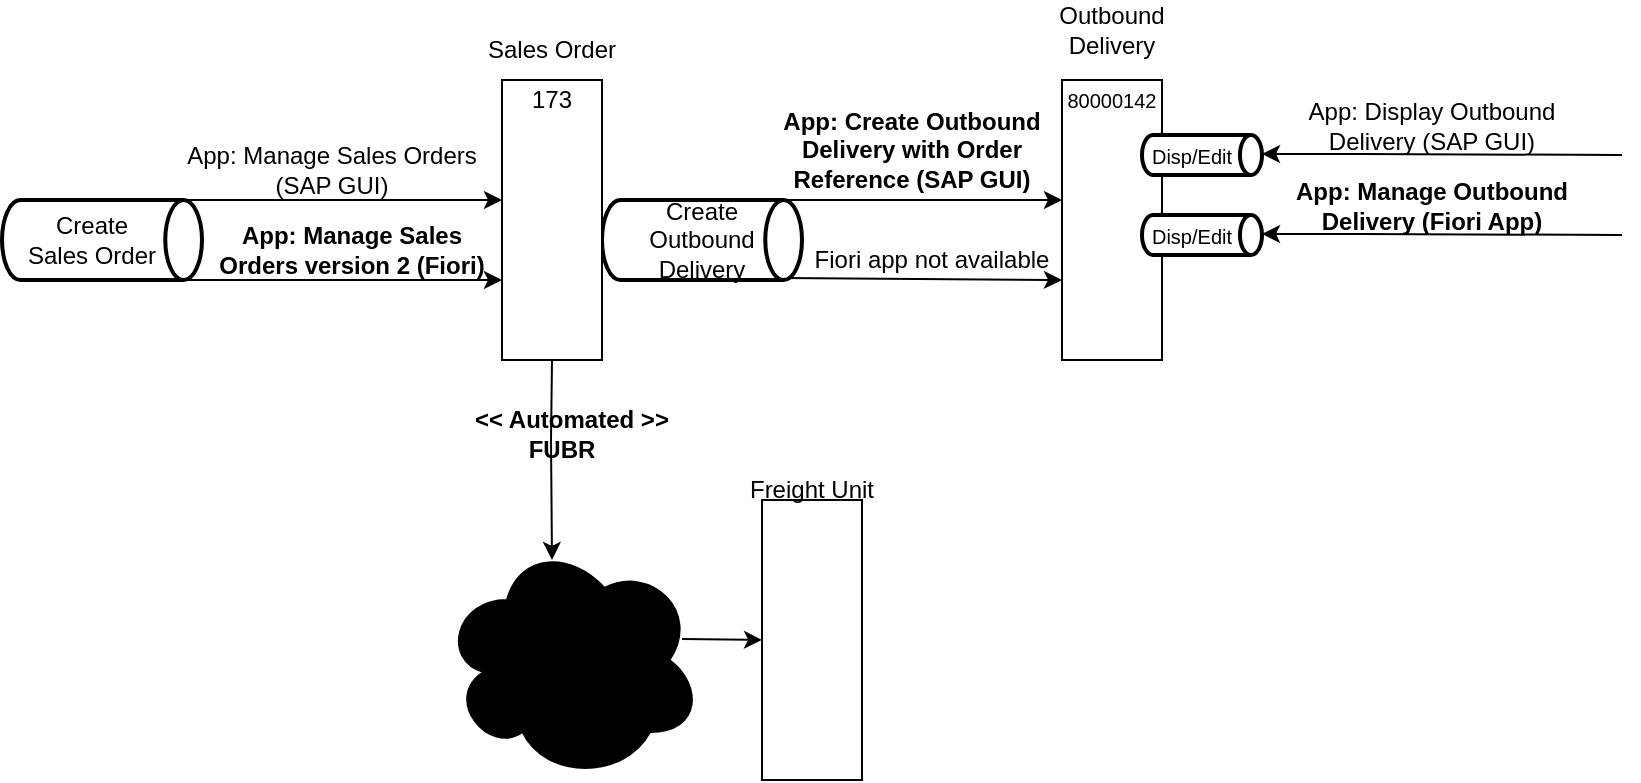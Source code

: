 <mxfile version="25.0.3">
  <diagram id="kgpKYQtTHZ0yAKxKKP6v" name="Page-1">
    <mxGraphModel dx="2306" dy="1151" grid="1" gridSize="10" guides="1" tooltips="1" connect="1" arrows="1" fold="1" page="1" pageScale="1" pageWidth="850" pageHeight="1100" math="0" shadow="0">
      <root>
        <mxCell id="0" />
        <mxCell id="1" parent="0" />
        <mxCell id="j1mRnyvPkvDkQypwrqLx-10" value="" style="endArrow=classic;html=1;rounded=0;" parent="1" edge="1">
          <mxGeometry width="50" height="50" relative="1" as="geometry">
            <mxPoint x="120" y="130" as="sourcePoint" />
            <mxPoint x="280" y="130" as="targetPoint" />
          </mxGeometry>
        </mxCell>
        <mxCell id="j1mRnyvPkvDkQypwrqLx-11" value="" style="endArrow=classic;html=1;rounded=0;exitX=0.91;exitY=1;exitDx=0;exitDy=0;exitPerimeter=0;" parent="1" source="j1mRnyvPkvDkQypwrqLx-46" edge="1">
          <mxGeometry width="50" height="50" relative="1" as="geometry">
            <mxPoint x="120" y="170" as="sourcePoint" />
            <mxPoint x="280" y="170" as="targetPoint" />
            <Array as="points">
              <mxPoint x="170" y="170" />
            </Array>
          </mxGeometry>
        </mxCell>
        <mxCell id="j1mRnyvPkvDkQypwrqLx-12" value="App: Manage Sales Orders (SAP GUI)" style="text;html=1;align=center;verticalAlign=middle;whiteSpace=wrap;rounded=0;" parent="1" vertex="1">
          <mxGeometry x="120" y="95" width="150" height="40" as="geometry" />
        </mxCell>
        <mxCell id="j1mRnyvPkvDkQypwrqLx-32" value="" style="endArrow=classic;html=1;rounded=0;entryX=1;entryY=1;entryDx=0;entryDy=0;" parent="1" target="j1mRnyvPkvDkQypwrqLx-33" edge="1">
          <mxGeometry width="50" height="50" relative="1" as="geometry">
            <mxPoint x="420" y="130" as="sourcePoint" />
            <mxPoint x="570" y="130" as="targetPoint" />
            <Array as="points" />
          </mxGeometry>
        </mxCell>
        <mxCell id="j1mRnyvPkvDkQypwrqLx-35" value="Fiori app not available" style="text;html=1;align=center;verticalAlign=middle;whiteSpace=wrap;rounded=0;" parent="1" vertex="1">
          <mxGeometry x="420" y="140" width="150" height="40" as="geometry" />
        </mxCell>
        <mxCell id="j1mRnyvPkvDkQypwrqLx-33" value="&lt;b&gt;App: Create Outbound Delivery with Order Reference (SAP GUI)&lt;/b&gt;" style="text;html=1;align=center;verticalAlign=middle;whiteSpace=wrap;rounded=0;" parent="1" vertex="1">
          <mxGeometry x="410" y="80" width="150" height="50" as="geometry" />
        </mxCell>
        <mxCell id="j1mRnyvPkvDkQypwrqLx-40" value="" style="endArrow=classic;html=1;rounded=0;exitX=1;exitY=1;exitDx=0;exitDy=0;" parent="1" edge="1">
          <mxGeometry width="50" height="50" relative="1" as="geometry">
            <mxPoint x="420" y="169" as="sourcePoint" />
            <mxPoint x="560" y="170" as="targetPoint" />
            <Array as="points" />
          </mxGeometry>
        </mxCell>
        <mxCell id="j1mRnyvPkvDkQypwrqLx-42" value="" style="strokeWidth=2;html=1;shape=mxgraph.flowchart.direct_data;whiteSpace=wrap;" parent="1" vertex="1">
          <mxGeometry x="330" y="130" width="100" height="40" as="geometry" />
        </mxCell>
        <mxCell id="j1mRnyvPkvDkQypwrqLx-43" value="Sales Order" style="text;html=1;align=center;verticalAlign=middle;whiteSpace=wrap;rounded=0;" parent="1" vertex="1">
          <mxGeometry x="265" y="40" width="80" height="30" as="geometry" />
        </mxCell>
        <mxCell id="j1mRnyvPkvDkQypwrqLx-44" value="Create Outbound&lt;div&gt;Delivery&lt;/div&gt;" style="text;html=1;align=center;verticalAlign=middle;whiteSpace=wrap;rounded=0;" parent="1" vertex="1">
          <mxGeometry x="335" y="130" width="90" height="40" as="geometry" />
        </mxCell>
        <mxCell id="j1mRnyvPkvDkQypwrqLx-45" value="" style="rounded=0;whiteSpace=wrap;html=1;" parent="1" vertex="1">
          <mxGeometry x="280" y="70" width="50" height="140" as="geometry" />
        </mxCell>
        <mxCell id="j1mRnyvPkvDkQypwrqLx-46" value="" style="strokeWidth=2;html=1;shape=mxgraph.flowchart.direct_data;whiteSpace=wrap;" parent="1" vertex="1">
          <mxGeometry x="30" y="130" width="100" height="40" as="geometry" />
        </mxCell>
        <mxCell id="j1mRnyvPkvDkQypwrqLx-47" value="Create Sales Order" style="text;html=1;align=center;verticalAlign=middle;whiteSpace=wrap;rounded=0;" parent="1" vertex="1">
          <mxGeometry x="40" y="135" width="70" height="30" as="geometry" />
        </mxCell>
        <mxCell id="j1mRnyvPkvDkQypwrqLx-48" value="" style="rounded=0;whiteSpace=wrap;html=1;" parent="1" vertex="1">
          <mxGeometry x="560" y="70" width="50" height="140" as="geometry" />
        </mxCell>
        <mxCell id="j1mRnyvPkvDkQypwrqLx-49" value="Outbound Delivery" style="text;html=1;align=center;verticalAlign=middle;whiteSpace=wrap;rounded=0;" parent="1" vertex="1">
          <mxGeometry x="545" y="30" width="80" height="30" as="geometry" />
        </mxCell>
        <mxCell id="j1mRnyvPkvDkQypwrqLx-52" value="" style="strokeWidth=2;html=1;shape=mxgraph.flowchart.direct_data;whiteSpace=wrap;" parent="1" vertex="1">
          <mxGeometry x="600" y="97.5" width="60" height="20" as="geometry" />
        </mxCell>
        <mxCell id="j1mRnyvPkvDkQypwrqLx-55" value="" style="strokeWidth=2;html=1;shape=mxgraph.flowchart.direct_data;whiteSpace=wrap;" parent="1" vertex="1">
          <mxGeometry x="600" y="137.5" width="60" height="20" as="geometry" />
        </mxCell>
        <mxCell id="j1mRnyvPkvDkQypwrqLx-56" value="" style="endArrow=classic;html=1;rounded=0;" parent="1" edge="1">
          <mxGeometry width="50" height="50" relative="1" as="geometry">
            <mxPoint x="840" y="107.5" as="sourcePoint" />
            <mxPoint x="660" y="107" as="targetPoint" />
            <Array as="points">
              <mxPoint x="710" y="107" />
            </Array>
          </mxGeometry>
        </mxCell>
        <mxCell id="j1mRnyvPkvDkQypwrqLx-57" value="App: Display Outbound Delivery (SAP GUI)" style="text;html=1;align=center;verticalAlign=middle;whiteSpace=wrap;rounded=0;" parent="1" vertex="1">
          <mxGeometry x="670" y="67.5" width="150" height="50" as="geometry" />
        </mxCell>
        <mxCell id="j1mRnyvPkvDkQypwrqLx-58" value="" style="endArrow=classic;html=1;rounded=0;" parent="1" edge="1">
          <mxGeometry width="50" height="50" relative="1" as="geometry">
            <mxPoint x="840" y="147.5" as="sourcePoint" />
            <mxPoint x="660" y="147" as="targetPoint" />
            <Array as="points">
              <mxPoint x="710" y="147" />
            </Array>
          </mxGeometry>
        </mxCell>
        <mxCell id="j1mRnyvPkvDkQypwrqLx-59" value="&lt;b&gt;App: Manage Outbound Delivery (Fiori App)&lt;/b&gt;" style="text;html=1;align=center;verticalAlign=middle;whiteSpace=wrap;rounded=0;" parent="1" vertex="1">
          <mxGeometry x="670" y="107.5" width="150" height="50" as="geometry" />
        </mxCell>
        <mxCell id="j1mRnyvPkvDkQypwrqLx-13" value="&lt;b&gt;App: Manage Sales Orders version 2 (Fiori)&lt;/b&gt;" style="text;html=1;align=center;verticalAlign=middle;whiteSpace=wrap;rounded=0;" parent="1" vertex="1">
          <mxGeometry x="130" y="135" width="150" height="40" as="geometry" />
        </mxCell>
        <mxCell id="j1mRnyvPkvDkQypwrqLx-62" value="&lt;font style=&quot;font-size: 10px;&quot;&gt;Disp/Edit&lt;/font&gt;" style="text;html=1;align=center;verticalAlign=middle;whiteSpace=wrap;rounded=0;" parent="1" vertex="1">
          <mxGeometry x="600" y="92.5" width="50" height="30" as="geometry" />
        </mxCell>
        <mxCell id="j1mRnyvPkvDkQypwrqLx-63" value="&lt;font style=&quot;font-size: 10px;&quot;&gt;Disp/Edit&lt;/font&gt;" style="text;html=1;align=center;verticalAlign=middle;whiteSpace=wrap;rounded=0;" parent="1" vertex="1">
          <mxGeometry x="600" y="132.5" width="50" height="30" as="geometry" />
        </mxCell>
        <mxCell id="j1mRnyvPkvDkQypwrqLx-66" value="173" style="text;html=1;align=center;verticalAlign=middle;whiteSpace=wrap;rounded=0;" parent="1" vertex="1">
          <mxGeometry x="290" y="70" width="30" height="20" as="geometry" />
        </mxCell>
        <mxCell id="j1mRnyvPkvDkQypwrqLx-67" value="&lt;font style=&quot;font-size: 10px;&quot;&gt;80000142&lt;/font&gt;" style="text;html=1;align=center;verticalAlign=middle;whiteSpace=wrap;rounded=0;" parent="1" vertex="1">
          <mxGeometry x="560" y="70" width="50" height="20" as="geometry" />
        </mxCell>
        <mxCell id="j1mRnyvPkvDkQypwrqLx-68" value="" style="ellipse;shape=cloud;whiteSpace=wrap;html=1;fillColor=#000000;" parent="1" vertex="1">
          <mxGeometry x="250" y="300" width="130" height="120" as="geometry" />
        </mxCell>
        <mxCell id="j1mRnyvPkvDkQypwrqLx-69" value="" style="endArrow=classic;html=1;rounded=0;exitX=0.5;exitY=1;exitDx=0;exitDy=0;" parent="1" edge="1" source="j1mRnyvPkvDkQypwrqLx-45">
          <mxGeometry width="50" height="50" relative="1" as="geometry">
            <mxPoint x="304.5" y="240" as="sourcePoint" />
            <mxPoint x="305" y="310" as="targetPoint" />
            <Array as="points">
              <mxPoint x="304.5" y="250" />
            </Array>
          </mxGeometry>
        </mxCell>
        <mxCell id="j1mRnyvPkvDkQypwrqLx-79" value="" style="rounded=0;whiteSpace=wrap;html=1;" parent="1" vertex="1">
          <mxGeometry x="410" y="280" width="50" height="140" as="geometry" />
        </mxCell>
        <mxCell id="j1mRnyvPkvDkQypwrqLx-80" value="Freight Unit" style="text;html=1;align=center;verticalAlign=middle;whiteSpace=wrap;rounded=0;" parent="1" vertex="1">
          <mxGeometry x="395" y="260" width="80" height="30" as="geometry" />
        </mxCell>
        <mxCell id="-rsgQfvM1jwX3Xb7sSTc-7" value="" style="endArrow=classic;html=1;rounded=0;" parent="1" edge="1">
          <mxGeometry width="50" height="50" relative="1" as="geometry">
            <mxPoint x="370" y="349.5" as="sourcePoint" />
            <mxPoint x="410" y="350" as="targetPoint" />
          </mxGeometry>
        </mxCell>
        <mxCell id="hQtUZvoITrRDEll9WnQC-3" value="&lt;b&gt;FUBR&lt;/b&gt;" style="text;html=1;align=center;verticalAlign=middle;whiteSpace=wrap;rounded=0;" vertex="1" parent="1">
          <mxGeometry x="280" y="240" width="60" height="30" as="geometry" />
        </mxCell>
        <mxCell id="hQtUZvoITrRDEll9WnQC-8" value="&lt;b&gt;&amp;lt;&amp;lt; Automated &amp;gt;&amp;gt;&lt;/b&gt;" style="text;html=1;align=center;verticalAlign=middle;whiteSpace=wrap;rounded=0;" vertex="1" parent="1">
          <mxGeometry x="260" y="230" width="110" height="20" as="geometry" />
        </mxCell>
      </root>
    </mxGraphModel>
  </diagram>
</mxfile>
